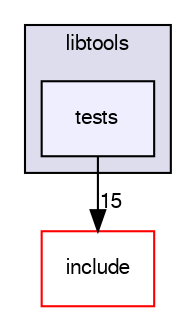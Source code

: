 digraph "tests" {
  compound=true
  node [ fontsize="10", fontname="FreeSans"];
  edge [ labelfontsize="10", labelfontname="FreeSans"];
  subgraph clusterdir_500598c32e3a02674576f8e22cba3afe {
    graph [ bgcolor="#ddddee", pencolor="black", label="libtools" fontname="FreeSans", fontsize="10", URL="dir_500598c32e3a02674576f8e22cba3afe.html"]
  dir_01af86b830725c2134a516a748a177fc [shape=box, label="tests", style="filled", fillcolor="#eeeeff", pencolor="black", URL="dir_01af86b830725c2134a516a748a177fc.html"];
  }
  dir_bb67cc6e7d88cd6d60bf14a5f5669f2f [shape=box label="include" fillcolor="white" style="filled" color="red" URL="dir_bb67cc6e7d88cd6d60bf14a5f5669f2f.html"];
  dir_01af86b830725c2134a516a748a177fc->dir_bb67cc6e7d88cd6d60bf14a5f5669f2f [headlabel="15", labeldistance=1.5 headhref="dir_000018_000006.html"];
}
